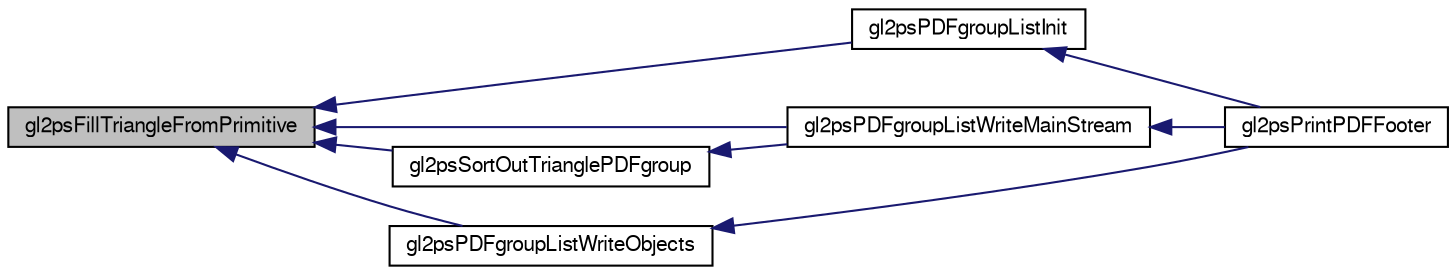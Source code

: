 digraph G
{
  edge [fontname="FreeSans",fontsize="10",labelfontname="FreeSans",labelfontsize="10"];
  node [fontname="FreeSans",fontsize="10",shape=record];
  rankdir="LR";
  Node1 [label="gl2psFillTriangleFromPrimitive",height=0.2,width=0.4,color="black", fillcolor="grey75", style="filled" fontcolor="black"];
  Node1 -> Node2 [dir="back",color="midnightblue",fontsize="10",style="solid",fontname="FreeSans"];
  Node2 [label="gl2psPDFgroupListInit",height=0.2,width=0.4,color="black", fillcolor="white", style="filled",URL="$gl2ps_8c.html#ab457d25e4822ea736c783f579aa95637"];
  Node2 -> Node3 [dir="back",color="midnightblue",fontsize="10",style="solid",fontname="FreeSans"];
  Node3 [label="gl2psPrintPDFFooter",height=0.2,width=0.4,color="black", fillcolor="white", style="filled",URL="$gl2ps_8c.html#a9c59e0e0b768cf1f16d50b0c6be1863a"];
  Node1 -> Node4 [dir="back",color="midnightblue",fontsize="10",style="solid",fontname="FreeSans"];
  Node4 [label="gl2psPDFgroupListWriteMainStream",height=0.2,width=0.4,color="black", fillcolor="white", style="filled",URL="$gl2ps_8c.html#a35139168f094ebdf9a521777d62f8ae8"];
  Node4 -> Node3 [dir="back",color="midnightblue",fontsize="10",style="solid",fontname="FreeSans"];
  Node1 -> Node5 [dir="back",color="midnightblue",fontsize="10",style="solid",fontname="FreeSans"];
  Node5 [label="gl2psPDFgroupListWriteObjects",height=0.2,width=0.4,color="black", fillcolor="white", style="filled",URL="$gl2ps_8c.html#aaabeac9e752b9df747c77df07e417a9f"];
  Node5 -> Node3 [dir="back",color="midnightblue",fontsize="10",style="solid",fontname="FreeSans"];
  Node1 -> Node6 [dir="back",color="midnightblue",fontsize="10",style="solid",fontname="FreeSans"];
  Node6 [label="gl2psSortOutTrianglePDFgroup",height=0.2,width=0.4,color="black", fillcolor="white", style="filled",URL="$gl2ps_8c.html#a93eaba1646465c27c2bedb2a8dc52438"];
  Node6 -> Node4 [dir="back",color="midnightblue",fontsize="10",style="solid",fontname="FreeSans"];
}
